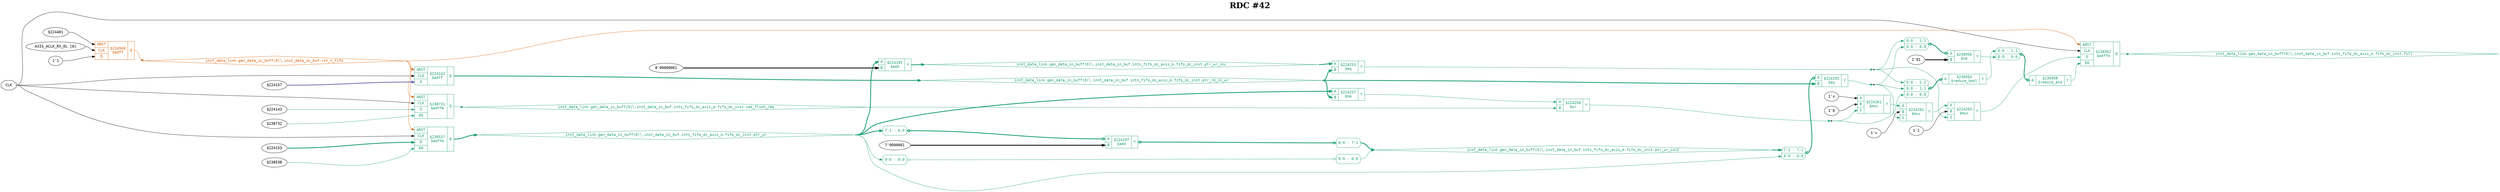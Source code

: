 digraph "spacefibre_light_top" {
label=<<b>RDC #42</b>>;
labelloc="t"
fontsize="30"
node ["fontname"="Courier"]
edge ["fontname"="Courier"]
rankdir="LR";
remincross=true;
n11 [ shape=octagon, label="CLK", color="black", fontcolor="black", href="/src/ip_spacefibre_light_top/spacefibre_light_top.vhd#45" ];
n12 [ shape=diamond, label="inst_data_link.gen_data_in_buff(0)&#9586;.inst_data_in_buf.ints_fifo_dc_axis_m.fifo_dc_inst.cmd_flush_req", colorscheme="dark28", color="1", fontcolor="1", href="/src/ip/fifo_dc/fifo_dc.vhd#111" ];
n13 [ shape=diamond, label="inst_data_link.gen_data_in_buff(0)&#9586;.inst_data_in_buf.ints_fifo_dc_axis_m.fifo_dc_inst.full", colorscheme="dark28", color="1", fontcolor="1", href="/src/ip/fifo_dc/fifo_dc.vhd#127" ];
n14 [ shape=diamond, label="inst_data_link.gen_data_in_buff(0)&#9586;.inst_data_in_buf.ints_fifo_dc_axis_m.fifo_dc_inst.ptr_rd_in_wr", colorscheme="dark28", color="1", fontcolor="1", href="/src/ip/fifo_dc/fifo_dc.vhd#106" ];
n15 [ shape=diamond, label="inst_data_link.gen_data_in_buff(0)&#9586;.inst_data_in_buf.ints_fifo_dc_axis_m.fifo_dc_inst.ptr_wr", colorscheme="dark28", color="1", fontcolor="1", href="/src/ip/fifo_dc/fifo_dc.vhd#94" ];
n16 [ shape=diamond, label="inst_data_link.gen_data_in_buff(0)&#9586;.inst_data_in_buf.ints_fifo_dc_axis_m.fifo_dc_inst.ptr_wr_inc", colorscheme="dark28", color="1", fontcolor="1", href="/src/ip/fifo_dc/fifo_dc.vhd#95" ];
n17 [ shape=diamond, label="inst_data_link.gen_data_in_buff(0)&#9586;.inst_data_in_buf.ints_fifo_dc_axis_m.fifo_dc_inst.ptr_wr_inc2", colorscheme="dark28", color="1", fontcolor="1", href="/src/ip/fifo_dc/fifo_dc.vhd#96" ];
n18 [ shape=diamond, label="inst_data_link.gen_data_in_buff(0)&#9586;.inst_data_in_buf.rst_n_fifo", colorscheme="dark28", color="2", fontcolor="2", href="/src/module_data_link/data_in_buf.vhd#142" ];
{ rank="source"; n11;}
{ rank="sink";}
c23 [ shape=record, label="{{<p19> ARST|<p11> CLK|<p20> D|<p21> EN}|$236952\n$adffe|{<p22> Q}}", colorscheme="dark28", color="1", fontcolor="1" , href="/src/ip/fifo_dc/fifo_dc.vhd#256"  ];
v0 [ label="$224153" ];
v1 [ label="$238538" ];
c24 [ shape=record, label="{{<p19> ARST|<p11> CLK|<p20> D|<p21> EN}|$238537\n$adffe|{<p22> Q}}", colorscheme="dark28", color="1", fontcolor="1" , href="/src/ip/fifo_dc/fifo_dc.vhd#199"  ];
v2 [ label="$224143" ];
v3 [ label="$238732" ];
c25 [ shape=record, label="{{<p19> ARST|<p11> CLK|<p20> D|<p21> EN}|$238731\n$adffe|{<p22> Q}}", colorscheme="dark28", color="1", fontcolor="1" , href="/src/ip/fifo_dc/fifo_dc.vhd#440"  ];
c28 [ shape=record, label="{{<p26> A}|$236954\n$reduce_bool|{<p27> Y}}", colorscheme="dark28", color="1", fontcolor="1" ];
x4 [ shape=record, style=rounded, label="<s2> 0:0 - 2:2 |<s1> 0:0 - 1:1 |<s0> 0:0 - 0:0 ", colorscheme="dark28", color="1", fontcolor="1" ];
x4:e -> c28:p26:w [arrowhead=odiamond, arrowtail=odiamond, dir=both, colorscheme="dark28", color="1", fontcolor="1", style="setlinewidth(3)", label=""];
v6 [ label="2'01" ];
c30 [ shape=record, label="{{<p26> A|<p29> B}|$236956\n$ne|{<p27> Y}}", colorscheme="dark28", color="1", fontcolor="1" ];
x5 [ shape=record, style=rounded, label="<s1> 0:0 - 1:1 |<s0> 0:0 - 0:0 ", colorscheme="dark28", color="1", fontcolor="1" ];
x5:e -> c30:p26:w [arrowhead=odiamond, arrowtail=odiamond, dir=both, colorscheme="dark28", color="1", fontcolor="1", style="setlinewidth(3)", label=""];
c31 [ shape=record, label="{{<p26> A}|$236958\n$reduce_and|{<p27> Y}}", colorscheme="dark28", color="1", fontcolor="1" ];
x7 [ shape=record, style=rounded, label="<s1> 0:0 - 1:1 |<s0> 0:0 - 0:0 ", colorscheme="dark28", color="1", fontcolor="1" ];
x7:e -> c31:p26:w [arrowhead=odiamond, arrowtail=odiamond, dir=both, colorscheme="dark28", color="1", fontcolor="1", style="setlinewidth(3)", label=""];
v8 [ label="$224401" ];
v9 [ label="AXIS_ACLK_RX_DL [0]" ];
v10 [ label="1'1" ];
c32 [ shape=record, label="{{<p19> ARST|<p11> CLK|<p20> D}|$224568\n$adff|{<p22> Q}}", colorscheme="dark28", color="2", fontcolor="2" , href="/src/module_data_link/data_in_buf.vhd#194"  ];
v11 [ label="8'00000001" ];
c33 [ shape=record, label="{{<p26> A|<p29> B}|$224195\n$add|{<p27> Y}}", colorscheme="dark28", color="1", fontcolor="1" , href="/src/ip/fifo_dc/fifo_dc.vhd#170"  ];
v13 [ label="7'0000001" ];
c34 [ shape=record, label="{{<p26> A|<p29> B}|$224197\n$add|{<p27> Y}}", colorscheme="dark28", color="1", fontcolor="1" , href="/src/ip/fifo_dc/fifo_dc.vhd#171"  ];
x12 [ shape=record, style=rounded, label="<s0> 7:1 - 6:0 ", colorscheme="dark28", color="1", fontcolor="1" ];
x12:e -> c34:p26:w [arrowhead=odiamond, arrowtail=odiamond, dir=both, colorscheme="dark28", color="1", fontcolor="1", style="setlinewidth(3)", label=""];
x14 [ shape=record, style=rounded, label="<s0> 6:0 - 7:1 ", colorscheme="dark28", color="1", fontcolor="1" ];
c34:p27:e -> x14:w [arrowhead=odiamond, arrowtail=odiamond, dir=both, colorscheme="dark28", color="1", fontcolor="1", style="setlinewidth(3)", label=""];
c35 [ shape=record, label="{{<p26> A|<p29> B}|$224253\n$eq|{<p27> Y}}", colorscheme="dark28", color="1", fontcolor="1" , href="/src/ip/fifo_dc/fifo_dc.vhd#262"  ];
c36 [ shape=record, label="{{<p26> A|<p29> B}|$224255\n$eq|{<p27> Y}}", colorscheme="dark28", color="1", fontcolor="1" , href="/src/ip/fifo_dc/fifo_dc.vhd#264"  ];
x15 [ shape=record, style=rounded, label="<s1> 7:1 - 7:1 |<s0> 0:0 - 0:0 ", colorscheme="dark28", color="1", fontcolor="1" ];
x15:e -> c36:p26:w [arrowhead=odiamond, arrowtail=odiamond, dir=both, colorscheme="dark28", color="1", fontcolor="1", style="setlinewidth(3)", label=""];
c37 [ shape=record, label="{{<p26> A|<p29> B}|$224258\n$or|{<p27> Y}}", colorscheme="dark28", color="1", fontcolor="1" , href="/src/ip/fifo_dc/fifo_dc.vhd#266"  ];
v16 [ label="1'x" ];
v17 [ label="1'0" ];
c39 [ shape=record, label="{{<p26> A|<p29> B|<p38> S}|$224261\n$mux|{<p27> Y}}", colorscheme="dark28", color="1", fontcolor="1" , href="/src/ip/fifo_dc/fifo_dc.vhd#262"  ];
v18 [ label="1'x" ];
c40 [ shape=record, label="{{<p26> A|<p29> B|<p38> S}|$224262\n$mux|{<p27> Y}}", colorscheme="dark28", color="1", fontcolor="1" , href="/src/ip/fifo_dc/fifo_dc.vhd#262"  ];
v19 [ label="1'1" ];
c41 [ shape=record, label="{{<p26> A|<p29> B|<p38> S}|$224263\n$mux|{<p27> Y}}", colorscheme="dark28", color="1", fontcolor="1" , href="/src/ip/fifo_dc/fifo_dc.vhd#262"  ];
c42 [ shape=record, label="{{<p26> A|<p29> B}|$224257\n$ne|{<p27> Y}}", colorscheme="dark28", color="1", fontcolor="1" , href="/src/ip/fifo_dc/fifo_dc.vhd#266"  ];
v20 [ label="$224157" ];
c43 [ shape=record, label="{{<p19> ARST|<p11> CLK|<p20> D}|$224242\n$adff|{<p22> Q}}", colorscheme="dark28", color="1", fontcolor="1" , href="/src/ip/fifo_dc/fifo_dc.vhd#222"  ];
x21 [ shape=record, style=rounded, label="<s0> 0:0 - 0:0 ", colorscheme="dark28", color="1", fontcolor="1" ];
x22 [ shape=record, style=rounded, label="<s0> 0:0 - 0:0 ", colorscheme="dark28", color="1", fontcolor="1" ];
x21:e -> x22:w [arrowhead=odiamond, arrowtail=odiamond, dir=both, colorscheme="dark28", color="1", fontcolor="1", label=""];
c28:p27:e -> x7:s1:w [colorscheme="dark28", color="1", fontcolor="1", label=""];
c41:p27:e -> c23:p20:w [colorscheme="dark28", color="1", fontcolor="1", label=""];
n11:e -> c23:p11:w [color="black", fontcolor="black", label=""];
n11:e -> c24:p11:w [color="black", fontcolor="black", label=""];
n11:e -> c25:p11:w [color="black", fontcolor="black", label=""];
n11:e -> c43:p11:w [color="black", fontcolor="black", label=""];
c25:p22:e -> n12:w [colorscheme="dark28", color="1", fontcolor="1", label=""];
n12:e -> c37:p29:w [colorscheme="dark28", color="1", fontcolor="1", label=""];
c23:p22:e -> n13:w [colorscheme="dark28", color="1", fontcolor="1", label=""];
c43:p22:e -> n14:w [colorscheme="dark28", color="1", fontcolor="1", style="setlinewidth(3)", label=""];
n14:e -> c35:p29:w [colorscheme="dark28", color="1", fontcolor="1", style="setlinewidth(3)", label=""];
n14:e -> c36:p29:w [colorscheme="dark28", color="1", fontcolor="1", style="setlinewidth(3)", label=""];
n14:e -> c42:p29:w [colorscheme="dark28", color="1", fontcolor="1", style="setlinewidth(3)", label=""];
c24:p22:e -> n15:w [colorscheme="dark28", color="1", fontcolor="1", style="setlinewidth(3)", label=""];
n15:e -> c33:p26:w [colorscheme="dark28", color="1", fontcolor="1", style="setlinewidth(3)", label=""];
n15:e -> c42:p26:w [colorscheme="dark28", color="1", fontcolor="1", style="setlinewidth(3)", label=""];
n15:e -> x12:s0:w [colorscheme="dark28", color="1", fontcolor="1", style="setlinewidth(3)", label=""];
n15:e -> x15:s0:w [colorscheme="dark28", color="1", fontcolor="1", label=""];
n15:e -> x21:s0:w [colorscheme="dark28", color="1", fontcolor="1", label=""];
c33:p27:e -> n16:w [colorscheme="dark28", color="1", fontcolor="1", style="setlinewidth(3)", label=""];
n16:e -> c35:p26:w [colorscheme="dark28", color="1", fontcolor="1", style="setlinewidth(3)", label=""];
x14:s0:e -> n17:w [colorscheme="dark28", color="1", fontcolor="1", style="setlinewidth(3)", label=""];
x22:s0:e -> n17:w [colorscheme="dark28", color="1", fontcolor="1", label=""];
n17:e -> x15:s1:w [colorscheme="dark28", color="1", fontcolor="1", style="setlinewidth(3)", label=""];
c32:p22:e -> n18:w [colorscheme="dark28", color="2", fontcolor="2", label=""];
n18:e -> c23:p19:w [colorscheme="dark28", color="2", fontcolor="2", label=""];
n18:e -> c24:p19:w [colorscheme="dark28", color="2", fontcolor="2", label=""];
n18:e -> c25:p19:w [colorscheme="dark28", color="2", fontcolor="2", label=""];
n18:e -> c43:p19:w [colorscheme="dark28", color="2", fontcolor="2", label=""];
c30:p27:e -> x7:s0:w [colorscheme="dark28", color="1", fontcolor="1", label=""];
c31:p27:e -> c23:p21:w [colorscheme="dark28", color="1", fontcolor="1", label=""];
n4 [ shape=point ];
c35:p27:e -> n4:w [colorscheme="dark28", color="1", fontcolor="1", label=""];
n4:e -> c41:p38:w [colorscheme="dark28", color="1", fontcolor="1", label=""];
n4:e -> x4:s2:w [colorscheme="dark28", color="1", fontcolor="1", label=""];
n4:e -> x5:s1:w [colorscheme="dark28", color="1", fontcolor="1", label=""];
n5 [ shape=point ];
c36:p27:e -> n5:w [colorscheme="dark28", color="1", fontcolor="1", label=""];
n5:e -> c40:p38:w [colorscheme="dark28", color="1", fontcolor="1", label=""];
n5:e -> x4:s1:w [colorscheme="dark28", color="1", fontcolor="1", label=""];
n5:e -> x5:s0:w [colorscheme="dark28", color="1", fontcolor="1", label=""];
c42:p27:e -> c37:p26:w [colorscheme="dark28", color="1", fontcolor="1", label=""];
n7 [ shape=point ];
c37:p27:e -> n7:w [colorscheme="dark28", color="1", fontcolor="1", label=""];
n7:e -> c39:p38:w [colorscheme="dark28", color="1", fontcolor="1", label=""];
n7:e -> x4:s0:w [colorscheme="dark28", color="1", fontcolor="1", label=""];
c39:p27:e -> c40:p26:w [colorscheme="dark28", color="1", fontcolor="1", label=""];
c40:p27:e -> c41:p26:w [colorscheme="dark28", color="1", fontcolor="1", label=""];
v0:e -> c24:p20:w [colorscheme="dark28", color="1", fontcolor="1", style="setlinewidth(3)", label=""];
v1:e -> c24:p21:w [colorscheme="dark28", color="1", fontcolor="1", label=""];
v10:e -> c32:p20:w [color="black", fontcolor="black", label=""];
v11:e -> c33:p29:w [color="black", fontcolor="black", style="setlinewidth(3)", label=""];
v13:e -> c34:p29:w [color="black", fontcolor="black", style="setlinewidth(3)", label=""];
v16:e -> c39:p26:w [color="black", fontcolor="black", label=""];
v17:e -> c39:p29:w [color="black", fontcolor="black", label=""];
v18:e -> c40:p29:w [color="black", fontcolor="black", label=""];
v19:e -> c41:p29:w [color="black", fontcolor="black", label=""];
v2:e -> c25:p20:w [colorscheme="dark28", color="1", fontcolor="1", label=""];
v20:e -> c43:p20:w [colorscheme="dark28", color="3", fontcolor="3", style="setlinewidth(3)", label=""];
v3:e -> c25:p21:w [colorscheme="dark28", color="1", fontcolor="1", label=""];
v6:e -> c30:p29:w [color="black", fontcolor="black", style="setlinewidth(3)", label=""];
v8:e -> c32:p19:w [color="black", fontcolor="black", label=""];
v9:e -> c32:p11:w [color="black", fontcolor="black", label=""];
}
